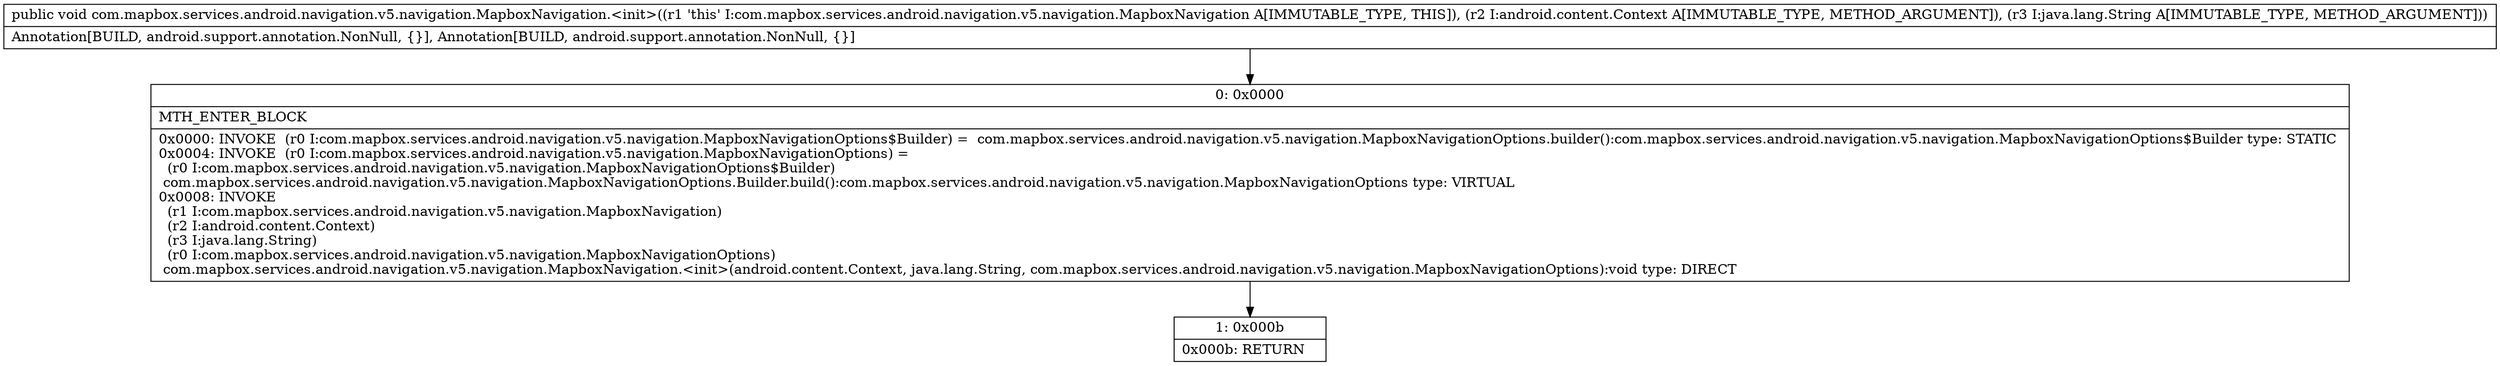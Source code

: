digraph "CFG forcom.mapbox.services.android.navigation.v5.navigation.MapboxNavigation.\<init\>(Landroid\/content\/Context;Ljava\/lang\/String;)V" {
Node_0 [shape=record,label="{0\:\ 0x0000|MTH_ENTER_BLOCK\l|0x0000: INVOKE  (r0 I:com.mapbox.services.android.navigation.v5.navigation.MapboxNavigationOptions$Builder) =  com.mapbox.services.android.navigation.v5.navigation.MapboxNavigationOptions.builder():com.mapbox.services.android.navigation.v5.navigation.MapboxNavigationOptions$Builder type: STATIC \l0x0004: INVOKE  (r0 I:com.mapbox.services.android.navigation.v5.navigation.MapboxNavigationOptions) = \l  (r0 I:com.mapbox.services.android.navigation.v5.navigation.MapboxNavigationOptions$Builder)\l com.mapbox.services.android.navigation.v5.navigation.MapboxNavigationOptions.Builder.build():com.mapbox.services.android.navigation.v5.navigation.MapboxNavigationOptions type: VIRTUAL \l0x0008: INVOKE  \l  (r1 I:com.mapbox.services.android.navigation.v5.navigation.MapboxNavigation)\l  (r2 I:android.content.Context)\l  (r3 I:java.lang.String)\l  (r0 I:com.mapbox.services.android.navigation.v5.navigation.MapboxNavigationOptions)\l com.mapbox.services.android.navigation.v5.navigation.MapboxNavigation.\<init\>(android.content.Context, java.lang.String, com.mapbox.services.android.navigation.v5.navigation.MapboxNavigationOptions):void type: DIRECT \l}"];
Node_1 [shape=record,label="{1\:\ 0x000b|0x000b: RETURN   \l}"];
MethodNode[shape=record,label="{public void com.mapbox.services.android.navigation.v5.navigation.MapboxNavigation.\<init\>((r1 'this' I:com.mapbox.services.android.navigation.v5.navigation.MapboxNavigation A[IMMUTABLE_TYPE, THIS]), (r2 I:android.content.Context A[IMMUTABLE_TYPE, METHOD_ARGUMENT]), (r3 I:java.lang.String A[IMMUTABLE_TYPE, METHOD_ARGUMENT]))  | Annotation[BUILD, android.support.annotation.NonNull, \{\}], Annotation[BUILD, android.support.annotation.NonNull, \{\}]\l}"];
MethodNode -> Node_0;
Node_0 -> Node_1;
}

